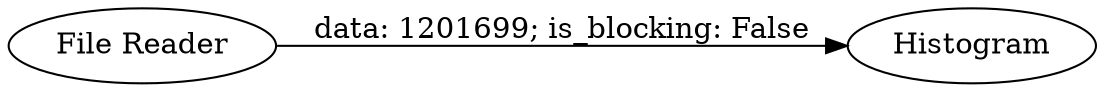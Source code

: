 digraph {
	"-3096648232169827046_1" [label="File Reader"]
	"-3096648232169827046_5" [label=Histogram]
	"-3096648232169827046_1" -> "-3096648232169827046_5" [label="data: 1201699; is_blocking: False"]
	rankdir=LR
}
